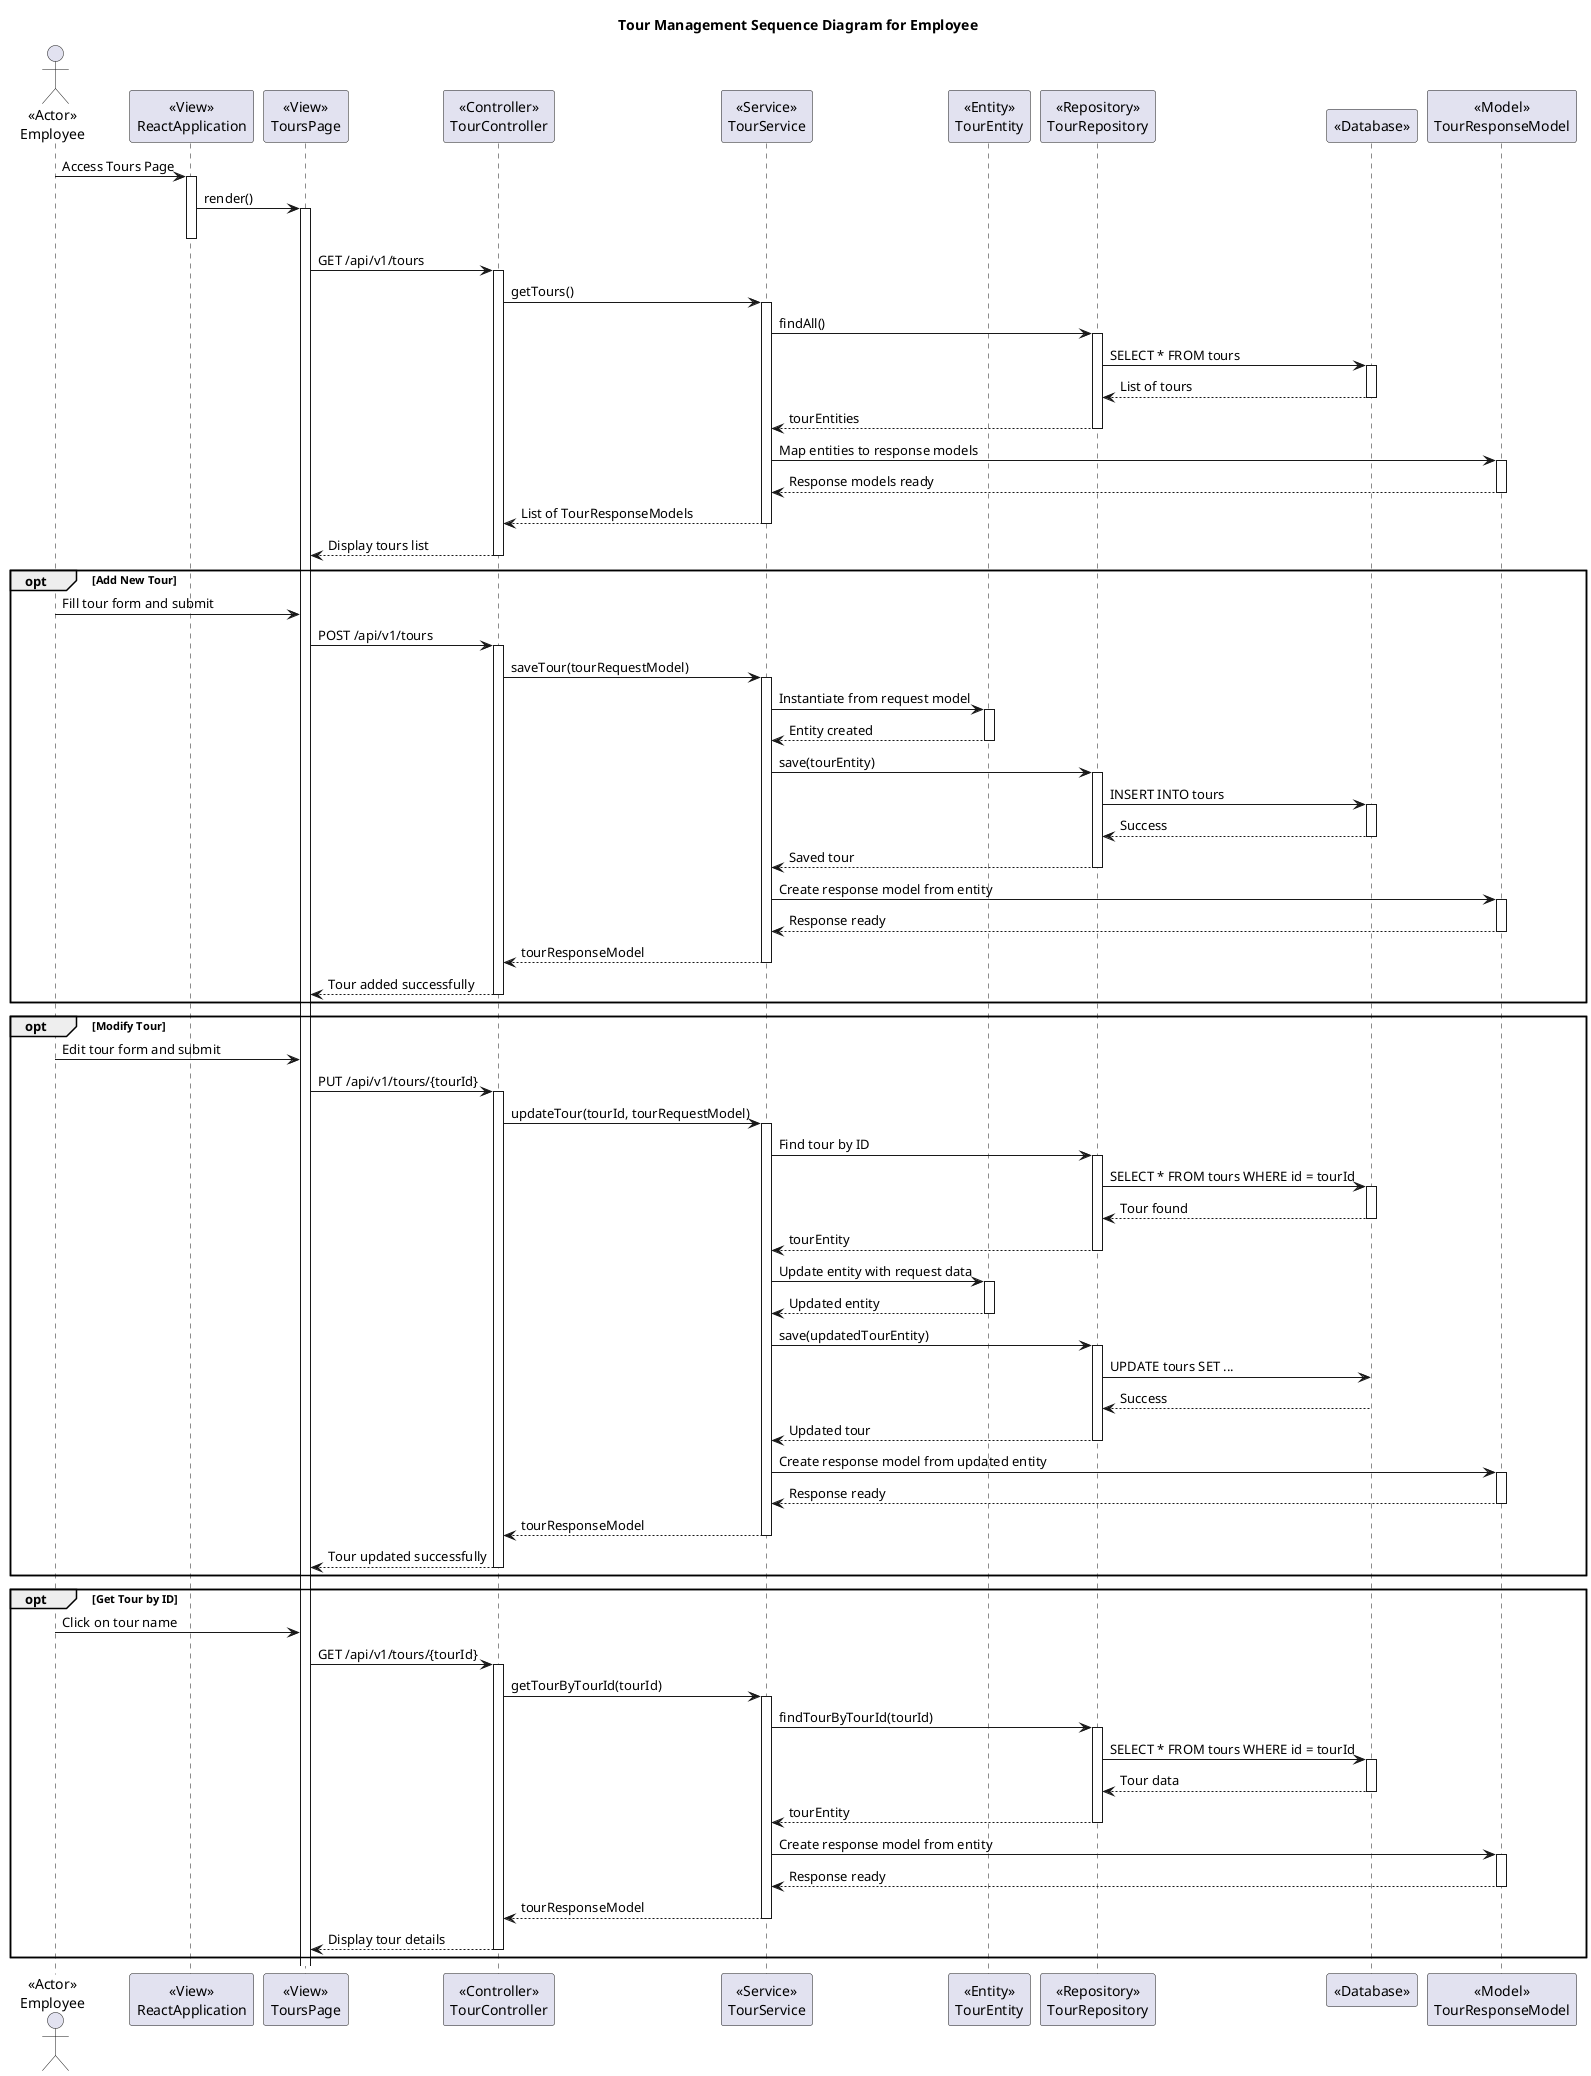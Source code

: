 @startuml
title Tour Management Sequence Diagram for Employee

actor Employee as "<<Actor>>\nEmployee"

participant ReactApplication as "<<View>>\nReactApplication"
participant ToursPage as "<<View>>\nToursPage"
participant TourController as "<<Controller>>\nTourController"
participant TourService as "<<Service>>\nTourService"
participant TourEntity as "<<Entity>>\nTourEntity"
participant TourRepository as "<<Repository>>\nTourRepository"
participant Database as "<<Database>>"
participant TourResponseModel as "<<Model>>\nTourResponseModel"

Employee -> ReactApplication : Access Tours Page
activate ReactApplication

ReactApplication -> ToursPage : render()
activate ToursPage
deactivate ReactApplication

ToursPage -> TourController : GET /api/v1/tours
activate TourController

TourController -> TourService : getTours()
activate TourService

TourService -> TourRepository : findAll()
activate TourRepository

TourRepository -> Database : SELECT * FROM tours
activate Database
Database --> TourRepository : List of tours
deactivate Database

TourRepository --> TourService : tourEntities
deactivate TourRepository

TourService -> TourResponseModel : Map entities to response models
activate TourResponseModel
TourResponseModel --> TourService : Response models ready
deactivate TourResponseModel

TourService --> TourController : List of TourResponseModels
deactivate TourService

TourController --> ToursPage : Display tours list
deactivate TourController

opt Add New Tour
    Employee -> ToursPage : Fill tour form and submit
    ToursPage -> TourController : POST /api/v1/tours
    activate TourController

    TourController -> TourService : saveTour(tourRequestModel)
    activate TourService

    TourService -> TourEntity : Instantiate from request model
    activate TourEntity
    TourEntity --> TourService : Entity created
    deactivate TourEntity

    TourService -> TourRepository : save(tourEntity)
    activate TourRepository
    TourRepository -> Database : INSERT INTO tours
    activate Database
    Database --> TourRepository : Success
    deactivate Database
    TourRepository --> TourService : Saved tour
    deactivate TourRepository

    TourService -> TourResponseModel : Create response model from entity
    activate TourResponseModel
    TourResponseModel --> TourService : Response ready
    deactivate TourResponseModel

    TourService --> TourController : tourResponseModel
    deactivate TourService
    TourController --> ToursPage : Tour added successfully
    deactivate TourController
end

opt Modify Tour
    Employee -> ToursPage : Edit tour form and submit
    ToursPage -> TourController : PUT /api/v1/tours/{tourId}
    activate TourController

    TourController -> TourService : updateTour(tourId, tourRequestModel)
    activate TourService

    TourService -> TourRepository : Find tour by ID
    activate TourRepository
    TourRepository -> Database : SELECT * FROM tours WHERE id = tourId
    activate Database
    Database --> TourRepository : Tour found
    deactivate Database
    TourRepository --> TourService : tourEntity
    deactivate TourRepository

    TourService -> TourEntity : Update entity with request data
    activate TourEntity
    TourEntity --> TourService : Updated entity
    deactivate TourEntity

    TourService -> TourRepository : save(updatedTourEntity)
    activate TourRepository
    TourRepository -> Database : UPDATE tours SET ...
    Database --> TourRepository : Success
    deactivate Database
    TourRepository --> TourService : Updated tour
    deactivate TourRepository

    TourService -> TourResponseModel : Create response model from updated entity
    activate TourResponseModel
    TourResponseModel --> TourService : Response ready
    deactivate TourResponseModel

    TourService --> TourController : tourResponseModel
    deactivate TourService
    TourController --> ToursPage : Tour updated successfully
    deactivate TourController
end

opt Get Tour by ID
    Employee -> ToursPage : Click on tour name
    ToursPage -> TourController : GET /api/v1/tours/{tourId}
    activate TourController

    TourController -> TourService : getTourByTourId(tourId)
    activate TourService

    TourService -> TourRepository : findTourByTourId(tourId)
    activate TourRepository
    TourRepository -> Database : SELECT * FROM tours WHERE id = tourId
    activate Database
    Database --> TourRepository : Tour data
    deactivate Database
    TourRepository --> TourService : tourEntity
    deactivate TourRepository

    TourService -> TourResponseModel : Create response model from entity
    activate TourResponseModel
    TourResponseModel --> TourService : Response ready
    deactivate TourResponseModel

    TourService --> TourController : tourResponseModel
    deactivate TourService
    TourController --> ToursPage : Display tour details
    deactivate TourController
end

@enduml
